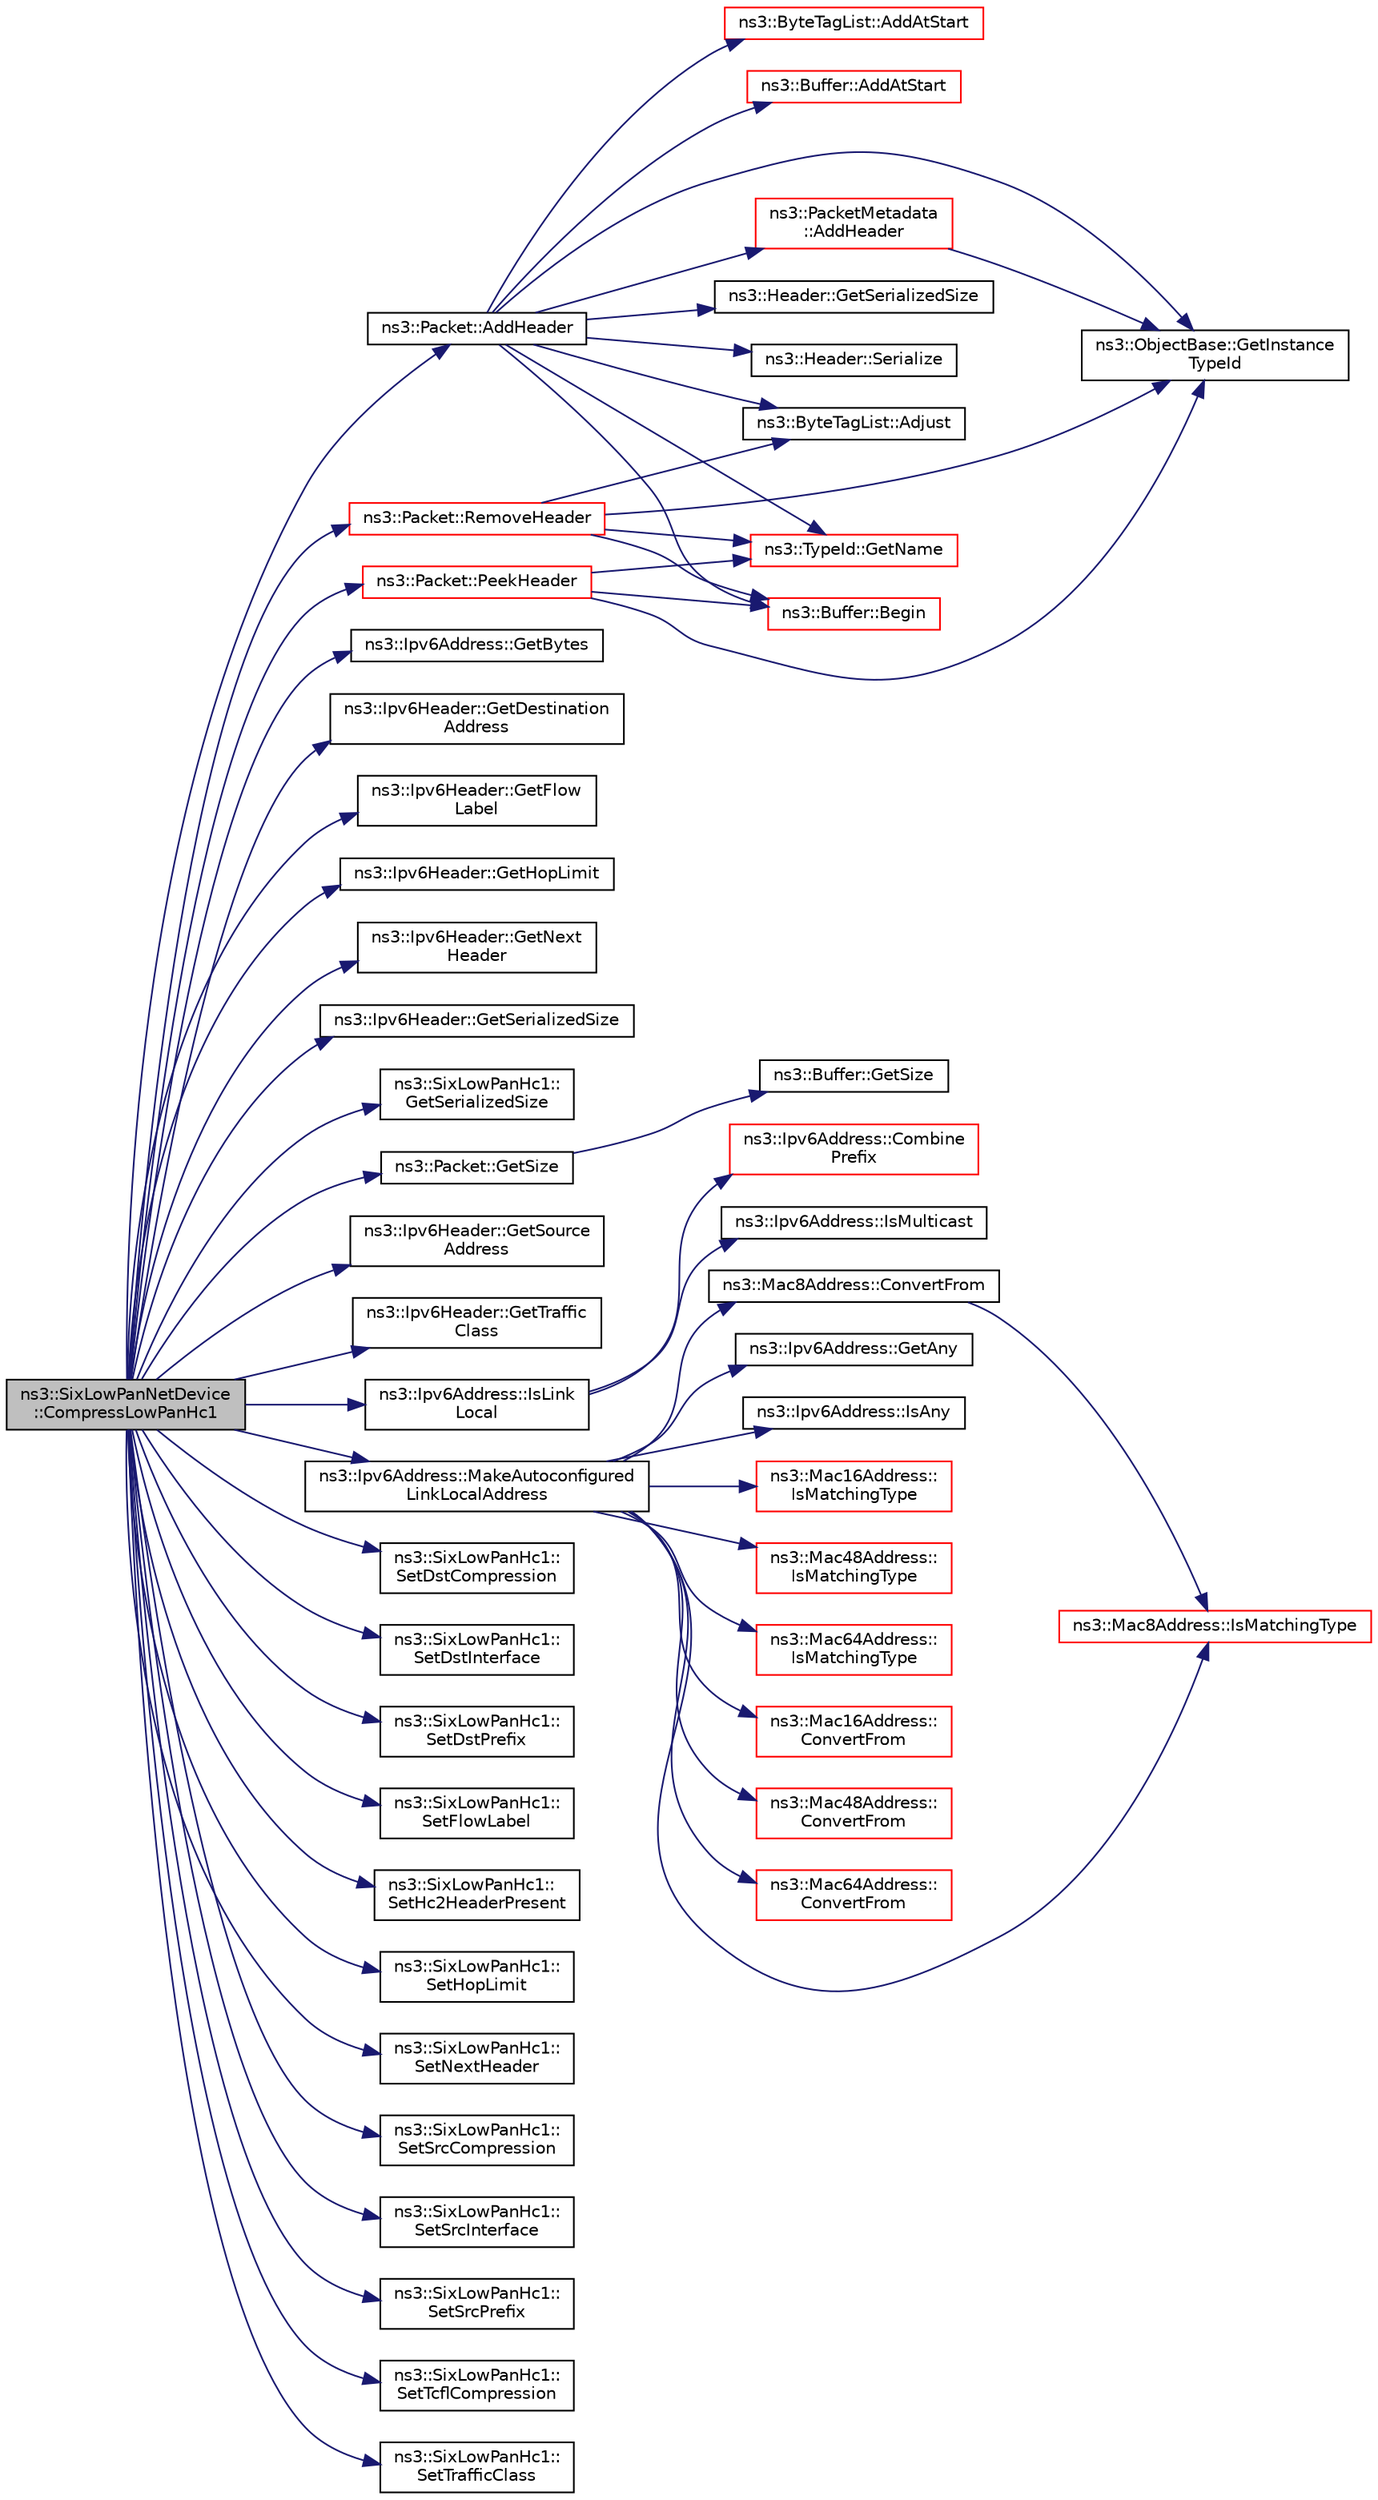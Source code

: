 digraph "ns3::SixLowPanNetDevice::CompressLowPanHc1"
{
 // LATEX_PDF_SIZE
  edge [fontname="Helvetica",fontsize="10",labelfontname="Helvetica",labelfontsize="10"];
  node [fontname="Helvetica",fontsize="10",shape=record];
  rankdir="LR";
  Node1 [label="ns3::SixLowPanNetDevice\l::CompressLowPanHc1",height=0.2,width=0.4,color="black", fillcolor="grey75", style="filled", fontcolor="black",tooltip="Compress the headers according to HC1 compression."];
  Node1 -> Node2 [color="midnightblue",fontsize="10",style="solid",fontname="Helvetica"];
  Node2 [label="ns3::Packet::AddHeader",height=0.2,width=0.4,color="black", fillcolor="white", style="filled",URL="$classns3_1_1_packet.html#a465108c595a0bc592095cbcab1832ed8",tooltip="Add header to this packet."];
  Node2 -> Node3 [color="midnightblue",fontsize="10",style="solid",fontname="Helvetica"];
  Node3 [label="ns3::ByteTagList::AddAtStart",height=0.2,width=0.4,color="red", fillcolor="white", style="filled",URL="$classns3_1_1_byte_tag_list.html#acb4563fbe4299c55af41ba7a166b71d5",tooltip="Make sure that all offsets are bigger than prependOffset which represents the location where new byte..."];
  Node2 -> Node9 [color="midnightblue",fontsize="10",style="solid",fontname="Helvetica"];
  Node9 [label="ns3::Buffer::AddAtStart",height=0.2,width=0.4,color="red", fillcolor="white", style="filled",URL="$classns3_1_1_buffer.html#a8abd8164c3671d3dadc98fc66fade7b1",tooltip=" "];
  Node2 -> Node19 [color="midnightblue",fontsize="10",style="solid",fontname="Helvetica"];
  Node19 [label="ns3::PacketMetadata\l::AddHeader",height=0.2,width=0.4,color="red", fillcolor="white", style="filled",URL="$classns3_1_1_packet_metadata.html#abdce736c4c5f647242f0808c0d2f9249",tooltip="Add an header."];
  Node19 -> Node32 [color="midnightblue",fontsize="10",style="solid",fontname="Helvetica"];
  Node32 [label="ns3::ObjectBase::GetInstance\lTypeId",height=0.2,width=0.4,color="black", fillcolor="white", style="filled",URL="$classns3_1_1_object_base.html#abe5b43a6f5b99a92a4c3122db31f06fb",tooltip="Get the most derived TypeId for this Object."];
  Node2 -> Node39 [color="midnightblue",fontsize="10",style="solid",fontname="Helvetica"];
  Node39 [label="ns3::ByteTagList::Adjust",height=0.2,width=0.4,color="black", fillcolor="white", style="filled",URL="$classns3_1_1_byte_tag_list.html#a1fec06d7e6daaf8039cf2a148e4090f2",tooltip="Adjust the offsets stored internally by the adjustment delta."];
  Node2 -> Node40 [color="midnightblue",fontsize="10",style="solid",fontname="Helvetica"];
  Node40 [label="ns3::Buffer::Begin",height=0.2,width=0.4,color="red", fillcolor="white", style="filled",URL="$classns3_1_1_buffer.html#acb977a0179de9abe4e295ce22023b4ca",tooltip=" "];
  Node2 -> Node32 [color="midnightblue",fontsize="10",style="solid",fontname="Helvetica"];
  Node2 -> Node41 [color="midnightblue",fontsize="10",style="solid",fontname="Helvetica"];
  Node41 [label="ns3::TypeId::GetName",height=0.2,width=0.4,color="red", fillcolor="white", style="filled",URL="$classns3_1_1_type_id.html#abc4965475a579c2afdc668d7a7d58374",tooltip="Get the name."];
  Node2 -> Node45 [color="midnightblue",fontsize="10",style="solid",fontname="Helvetica"];
  Node45 [label="ns3::Header::GetSerializedSize",height=0.2,width=0.4,color="black", fillcolor="white", style="filled",URL="$classns3_1_1_header.html#a6ef0497eabc1b1fb0ad42738eb73f934",tooltip=" "];
  Node2 -> Node46 [color="midnightblue",fontsize="10",style="solid",fontname="Helvetica"];
  Node46 [label="ns3::Header::Serialize",height=0.2,width=0.4,color="black", fillcolor="white", style="filled",URL="$classns3_1_1_header.html#afb61f1aac69ff8349a6bfe521fab5404",tooltip=" "];
  Node1 -> Node47 [color="midnightblue",fontsize="10",style="solid",fontname="Helvetica"];
  Node47 [label="ns3::Ipv6Address::GetBytes",height=0.2,width=0.4,color="black", fillcolor="white", style="filled",URL="$classns3_1_1_ipv6_address.html#a7090d589a1640660510753153692a5e1",tooltip="Get the bytes corresponding to the address."];
  Node1 -> Node48 [color="midnightblue",fontsize="10",style="solid",fontname="Helvetica"];
  Node48 [label="ns3::Ipv6Header::GetDestination\lAddress",height=0.2,width=0.4,color="black", fillcolor="white", style="filled",URL="$classns3_1_1_ipv6_header.html#a6f1681b5e31c57029b95255dc7553cb5",tooltip="Get the \"Destination address\" field."];
  Node1 -> Node49 [color="midnightblue",fontsize="10",style="solid",fontname="Helvetica"];
  Node49 [label="ns3::Ipv6Header::GetFlow\lLabel",height=0.2,width=0.4,color="black", fillcolor="white", style="filled",URL="$classns3_1_1_ipv6_header.html#ad2c898520c80495b9703e0ad5877fd1e",tooltip="Get the \"Flow label\" field."];
  Node1 -> Node50 [color="midnightblue",fontsize="10",style="solid",fontname="Helvetica"];
  Node50 [label="ns3::Ipv6Header::GetHopLimit",height=0.2,width=0.4,color="black", fillcolor="white", style="filled",URL="$classns3_1_1_ipv6_header.html#a0ec7b78e38a485f6d26d59018958db7c",tooltip="Get the \"Hop limit\" field (TTL)."];
  Node1 -> Node51 [color="midnightblue",fontsize="10",style="solid",fontname="Helvetica"];
  Node51 [label="ns3::Ipv6Header::GetNext\lHeader",height=0.2,width=0.4,color="black", fillcolor="white", style="filled",URL="$classns3_1_1_ipv6_header.html#a4924d98260c4764a53024deef2c143a6",tooltip="Get the next header."];
  Node1 -> Node52 [color="midnightblue",fontsize="10",style="solid",fontname="Helvetica"];
  Node52 [label="ns3::Ipv6Header::GetSerializedSize",height=0.2,width=0.4,color="black", fillcolor="white", style="filled",URL="$classns3_1_1_ipv6_header.html#a37a507d3cbc5fb9efc6c4ba36255fe75",tooltip="Get the serialized size of the packet."];
  Node1 -> Node53 [color="midnightblue",fontsize="10",style="solid",fontname="Helvetica"];
  Node53 [label="ns3::SixLowPanHc1::\lGetSerializedSize",height=0.2,width=0.4,color="black", fillcolor="white", style="filled",URL="$classns3_1_1_six_low_pan_hc1.html#a24a58863c9660d550bc2453178f69390",tooltip="Get the serialized size of the packet."];
  Node1 -> Node54 [color="midnightblue",fontsize="10",style="solid",fontname="Helvetica"];
  Node54 [label="ns3::Packet::GetSize",height=0.2,width=0.4,color="black", fillcolor="white", style="filled",URL="$classns3_1_1_packet.html#afff7cb1ff518ee6dc0d424e10a5ad6ec",tooltip="Returns the the size in bytes of the packet (including the zero-filled initial payload)."];
  Node54 -> Node55 [color="midnightblue",fontsize="10",style="solid",fontname="Helvetica"];
  Node55 [label="ns3::Buffer::GetSize",height=0.2,width=0.4,color="black", fillcolor="white", style="filled",URL="$classns3_1_1_buffer.html#a60c9172d2b102f8856c81b2126c8b209",tooltip=" "];
  Node1 -> Node56 [color="midnightblue",fontsize="10",style="solid",fontname="Helvetica"];
  Node56 [label="ns3::Ipv6Header::GetSource\lAddress",height=0.2,width=0.4,color="black", fillcolor="white", style="filled",URL="$classns3_1_1_ipv6_header.html#a07d13db76e48e50eb613d69ae46c2ab0",tooltip="Get the \"Source address\" field."];
  Node1 -> Node57 [color="midnightblue",fontsize="10",style="solid",fontname="Helvetica"];
  Node57 [label="ns3::Ipv6Header::GetTraffic\lClass",height=0.2,width=0.4,color="black", fillcolor="white", style="filled",URL="$classns3_1_1_ipv6_header.html#a79ba3e1ef4dbd5444c4182ab6422d1e5",tooltip="Get the \"Traffic class\" field."];
  Node1 -> Node58 [color="midnightblue",fontsize="10",style="solid",fontname="Helvetica"];
  Node58 [label="ns3::Ipv6Address::IsLink\lLocal",height=0.2,width=0.4,color="black", fillcolor="white", style="filled",URL="$classns3_1_1_ipv6_address.html#a0b549807a9ad8389c7cc82b762b7c1f1",tooltip="If the IPv6 address is a link-local address (fe80::/64)."];
  Node58 -> Node59 [color="midnightblue",fontsize="10",style="solid",fontname="Helvetica"];
  Node59 [label="ns3::Ipv6Address::Combine\lPrefix",height=0.2,width=0.4,color="red", fillcolor="white", style="filled",URL="$classns3_1_1_ipv6_address.html#a3279a6dcdad36e8791f172daaa7be533",tooltip="Combine this address with a prefix."];
  Node58 -> Node62 [color="midnightblue",fontsize="10",style="solid",fontname="Helvetica"];
  Node62 [label="ns3::Ipv6Address::IsMulticast",height=0.2,width=0.4,color="black", fillcolor="white", style="filled",URL="$classns3_1_1_ipv6_address.html#a68f522d40b6db6d383848ea90bc47dd0",tooltip="If the IPv6 address is multicast (ff00::/8)."];
  Node1 -> Node63 [color="midnightblue",fontsize="10",style="solid",fontname="Helvetica"];
  Node63 [label="ns3::Ipv6Address::MakeAutoconfigured\lLinkLocalAddress",height=0.2,width=0.4,color="black", fillcolor="white", style="filled",URL="$classns3_1_1_ipv6_address.html#ad0f3d4e3894dfe2883769087dc4c6be8",tooltip="Make the autoconfigured link-local IPv6 address from a Mac address."];
  Node63 -> Node64 [color="midnightblue",fontsize="10",style="solid",fontname="Helvetica"];
  Node64 [label="ns3::Mac16Address::\lConvertFrom",height=0.2,width=0.4,color="red", fillcolor="white", style="filled",URL="$classns3_1_1_mac16_address.html#a6822cde696a7be24782dc8e1de2f1449",tooltip=" "];
  Node63 -> Node67 [color="midnightblue",fontsize="10",style="solid",fontname="Helvetica"];
  Node67 [label="ns3::Mac48Address::\lConvertFrom",height=0.2,width=0.4,color="red", fillcolor="white", style="filled",URL="$classns3_1_1_mac48_address.html#a911ce13603a9ef837545a032b6523ae4",tooltip=" "];
  Node63 -> Node69 [color="midnightblue",fontsize="10",style="solid",fontname="Helvetica"];
  Node69 [label="ns3::Mac64Address::\lConvertFrom",height=0.2,width=0.4,color="red", fillcolor="white", style="filled",URL="$classns3_1_1_mac64_address.html#a9d73aef28cf6b6edf423b418ce014b10",tooltip=" "];
  Node63 -> Node71 [color="midnightblue",fontsize="10",style="solid",fontname="Helvetica"];
  Node71 [label="ns3::Mac8Address::ConvertFrom",height=0.2,width=0.4,color="black", fillcolor="white", style="filled",URL="$classns3_1_1_mac8_address.html#a60c112506434f766f06b548c2b853d30",tooltip="Convert a generic address to a Mac8Address."];
  Node71 -> Node72 [color="midnightblue",fontsize="10",style="solid",fontname="Helvetica"];
  Node72 [label="ns3::Mac8Address::IsMatchingType",height=0.2,width=0.4,color="red", fillcolor="white", style="filled",URL="$classns3_1_1_mac8_address.html#a6d6d87013c99c897b9c5f7eadd697eb2",tooltip="Check that a generic Address is compatible with Mac8Address."];
  Node63 -> Node74 [color="midnightblue",fontsize="10",style="solid",fontname="Helvetica"];
  Node74 [label="ns3::Ipv6Address::GetAny",height=0.2,width=0.4,color="black", fillcolor="white", style="filled",URL="$classns3_1_1_ipv6_address.html#a2783e8badfc98c8b0a8508bba6e1b91e",tooltip="Get the \"any\" (::) Ipv6Address."];
  Node63 -> Node75 [color="midnightblue",fontsize="10",style="solid",fontname="Helvetica"];
  Node75 [label="ns3::Ipv6Address::IsAny",height=0.2,width=0.4,color="black", fillcolor="white", style="filled",URL="$classns3_1_1_ipv6_address.html#aaacafa8d26946a16a5688777b696277a",tooltip="If the IPv6 address is the \"Any\" address."];
  Node63 -> Node76 [color="midnightblue",fontsize="10",style="solid",fontname="Helvetica"];
  Node76 [label="ns3::Mac16Address::\lIsMatchingType",height=0.2,width=0.4,color="red", fillcolor="white", style="filled",URL="$classns3_1_1_mac16_address.html#a2d7aa9e24afc8e02a25ab449b0b99b1f",tooltip=" "];
  Node63 -> Node77 [color="midnightblue",fontsize="10",style="solid",fontname="Helvetica"];
  Node77 [label="ns3::Mac48Address::\lIsMatchingType",height=0.2,width=0.4,color="red", fillcolor="white", style="filled",URL="$classns3_1_1_mac48_address.html#a55cc1e3c6aa63fd1a4f8f7d9be4ae182",tooltip=" "];
  Node63 -> Node78 [color="midnightblue",fontsize="10",style="solid",fontname="Helvetica"];
  Node78 [label="ns3::Mac64Address::\lIsMatchingType",height=0.2,width=0.4,color="red", fillcolor="white", style="filled",URL="$classns3_1_1_mac64_address.html#a50014d1350f72b89857f0262be927073",tooltip=" "];
  Node63 -> Node72 [color="midnightblue",fontsize="10",style="solid",fontname="Helvetica"];
  Node1 -> Node79 [color="midnightblue",fontsize="10",style="solid",fontname="Helvetica"];
  Node79 [label="ns3::Packet::PeekHeader",height=0.2,width=0.4,color="red", fillcolor="white", style="filled",URL="$classns3_1_1_packet.html#acc152757db7d44974640b089335b7003",tooltip="Deserialize but does not remove the header from the internal buffer."];
  Node79 -> Node40 [color="midnightblue",fontsize="10",style="solid",fontname="Helvetica"];
  Node79 -> Node32 [color="midnightblue",fontsize="10",style="solid",fontname="Helvetica"];
  Node79 -> Node41 [color="midnightblue",fontsize="10",style="solid",fontname="Helvetica"];
  Node1 -> Node81 [color="midnightblue",fontsize="10",style="solid",fontname="Helvetica"];
  Node81 [label="ns3::Packet::RemoveHeader",height=0.2,width=0.4,color="red", fillcolor="white", style="filled",URL="$classns3_1_1_packet.html#a0961eccf975d75f902d40956c93ba63e",tooltip="Deserialize and remove the header from the internal buffer."];
  Node81 -> Node39 [color="midnightblue",fontsize="10",style="solid",fontname="Helvetica"];
  Node81 -> Node40 [color="midnightblue",fontsize="10",style="solid",fontname="Helvetica"];
  Node81 -> Node32 [color="midnightblue",fontsize="10",style="solid",fontname="Helvetica"];
  Node81 -> Node41 [color="midnightblue",fontsize="10",style="solid",fontname="Helvetica"];
  Node1 -> Node84 [color="midnightblue",fontsize="10",style="solid",fontname="Helvetica"];
  Node84 [label="ns3::SixLowPanHc1::\lSetDstCompression",height=0.2,width=0.4,color="black", fillcolor="white", style="filled",URL="$classns3_1_1_six_low_pan_hc1.html#a17c19e74c7154be39972d49a6c9c5969",tooltip="Set Destination Compression type."];
  Node1 -> Node85 [color="midnightblue",fontsize="10",style="solid",fontname="Helvetica"];
  Node85 [label="ns3::SixLowPanHc1::\lSetDstInterface",height=0.2,width=0.4,color="black", fillcolor="white", style="filled",URL="$classns3_1_1_six_low_pan_hc1.html#a82d85e05c00aeec9f53fb6e8e05eadd9",tooltip="Set the destination interface."];
  Node1 -> Node86 [color="midnightblue",fontsize="10",style="solid",fontname="Helvetica"];
  Node86 [label="ns3::SixLowPanHc1::\lSetDstPrefix",height=0.2,width=0.4,color="black", fillcolor="white", style="filled",URL="$classns3_1_1_six_low_pan_hc1.html#a8bcaab8d2b24bb5fcc4d604e04a1f82c",tooltip="Set the destination prefix."];
  Node1 -> Node87 [color="midnightblue",fontsize="10",style="solid",fontname="Helvetica"];
  Node87 [label="ns3::SixLowPanHc1::\lSetFlowLabel",height=0.2,width=0.4,color="black", fillcolor="white", style="filled",URL="$classns3_1_1_six_low_pan_hc1.html#a1496fec8f63ef4946b487c5436623012",tooltip="Set the Flow Label value."];
  Node1 -> Node88 [color="midnightblue",fontsize="10",style="solid",fontname="Helvetica"];
  Node88 [label="ns3::SixLowPanHc1::\lSetHc2HeaderPresent",height=0.2,width=0.4,color="black", fillcolor="white", style="filled",URL="$classns3_1_1_six_low_pan_hc1.html#a4804125c82273c99a58c18347ade5f41",tooltip="Set the next header a HC2 compressed header."];
  Node1 -> Node89 [color="midnightblue",fontsize="10",style="solid",fontname="Helvetica"];
  Node89 [label="ns3::SixLowPanHc1::\lSetHopLimit",height=0.2,width=0.4,color="black", fillcolor="white", style="filled",URL="$classns3_1_1_six_low_pan_hc1.html#a27e892a7e5771a90ee2aeb2d13fac018",tooltip="Set the \"Hop limit\" field (TTL)."];
  Node1 -> Node90 [color="midnightblue",fontsize="10",style="solid",fontname="Helvetica"];
  Node90 [label="ns3::SixLowPanHc1::\lSetNextHeader",height=0.2,width=0.4,color="black", fillcolor="white", style="filled",URL="$classns3_1_1_six_low_pan_hc1.html#a5c1b77d31f19fb3641edf1e072b368d5",tooltip="Set the Next Header value."];
  Node1 -> Node91 [color="midnightblue",fontsize="10",style="solid",fontname="Helvetica"];
  Node91 [label="ns3::SixLowPanHc1::\lSetSrcCompression",height=0.2,width=0.4,color="black", fillcolor="white", style="filled",URL="$classns3_1_1_six_low_pan_hc1.html#a737b8f042d16276710557aeb642f7b45",tooltip="Set Source Compression type."];
  Node1 -> Node92 [color="midnightblue",fontsize="10",style="solid",fontname="Helvetica"];
  Node92 [label="ns3::SixLowPanHc1::\lSetSrcInterface",height=0.2,width=0.4,color="black", fillcolor="white", style="filled",URL="$classns3_1_1_six_low_pan_hc1.html#ae5a3c0fd0262fcee25190327257cbce2",tooltip="Set the source interface."];
  Node1 -> Node93 [color="midnightblue",fontsize="10",style="solid",fontname="Helvetica"];
  Node93 [label="ns3::SixLowPanHc1::\lSetSrcPrefix",height=0.2,width=0.4,color="black", fillcolor="white", style="filled",URL="$classns3_1_1_six_low_pan_hc1.html#ad8d77ab36835231c33ceb640e4d12cad",tooltip="Set the source prefix."];
  Node1 -> Node94 [color="midnightblue",fontsize="10",style="solid",fontname="Helvetica"];
  Node94 [label="ns3::SixLowPanHc1::\lSetTcflCompression",height=0.2,width=0.4,color="black", fillcolor="white", style="filled",URL="$classns3_1_1_six_low_pan_hc1.html#a083ea242d5dabba51a849372506a7072",tooltip="Set the Traffic Class and Flow Labels as compressed."];
  Node1 -> Node95 [color="midnightblue",fontsize="10",style="solid",fontname="Helvetica"];
  Node95 [label="ns3::SixLowPanHc1::\lSetTrafficClass",height=0.2,width=0.4,color="black", fillcolor="white", style="filled",URL="$classns3_1_1_six_low_pan_hc1.html#a1aa11c4f77fd0155aa4c87bce21a5804",tooltip="Set the Traffic Class value."];
}

